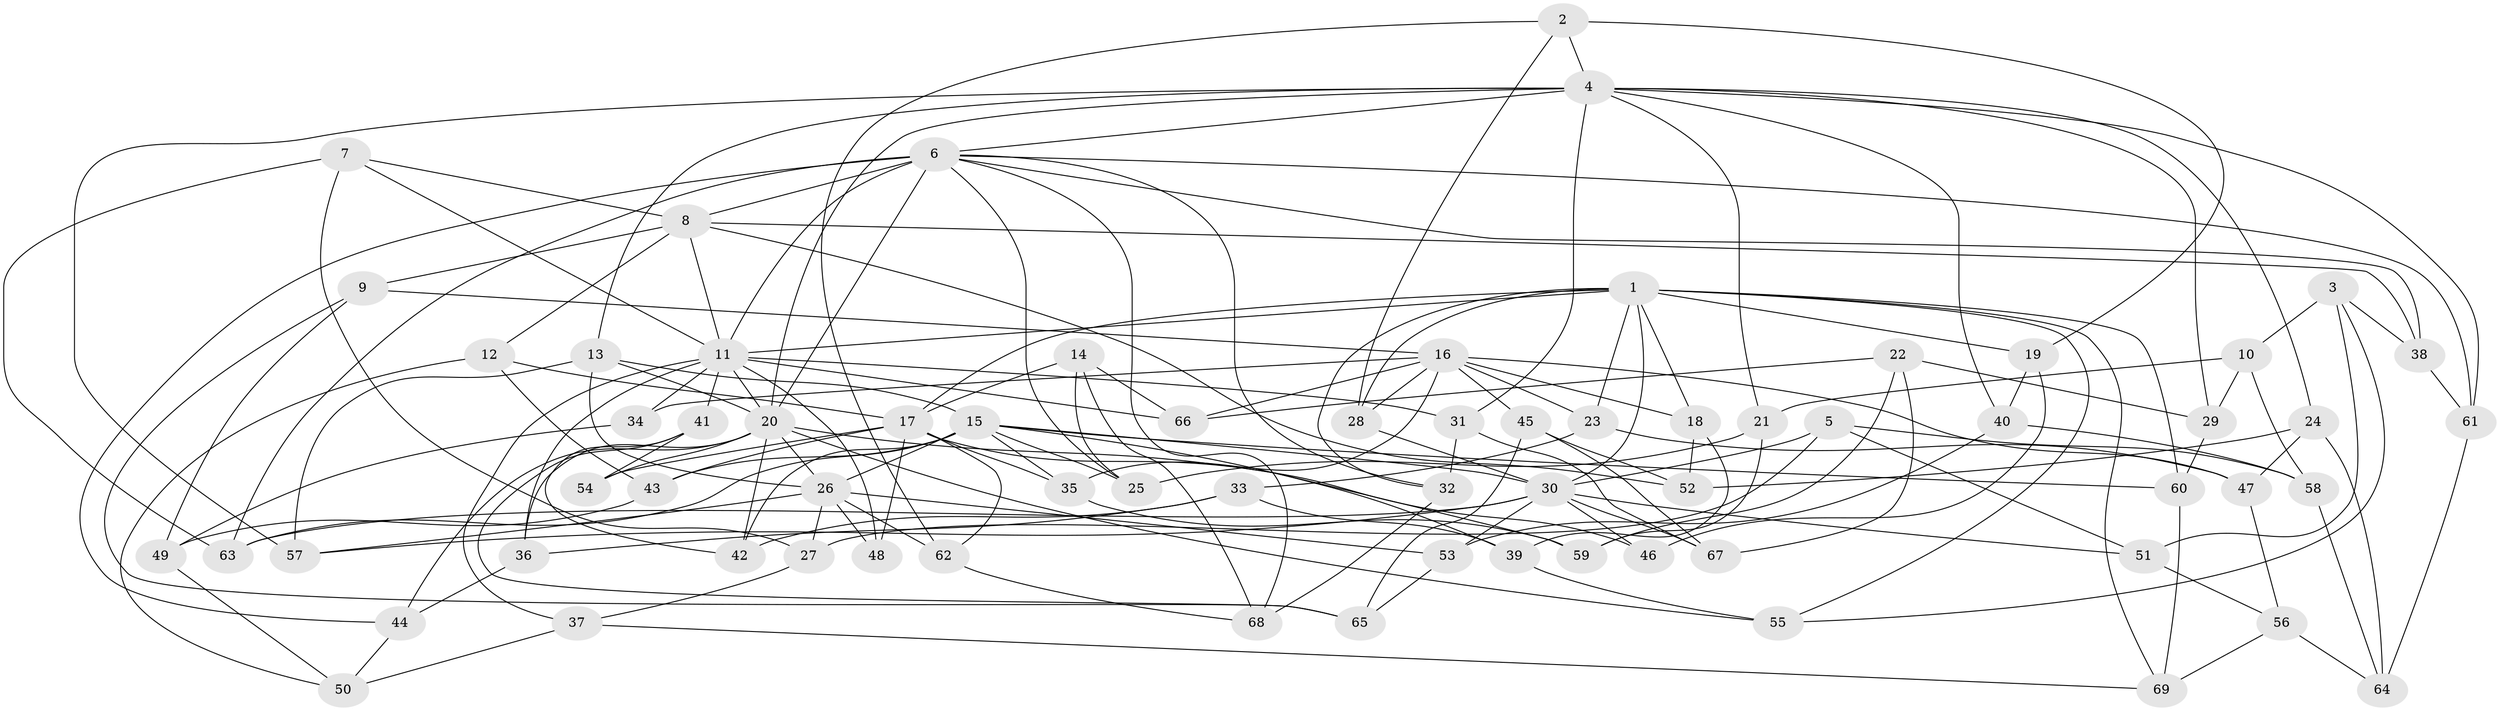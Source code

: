 // original degree distribution, {4: 1.0}
// Generated by graph-tools (version 1.1) at 2025/53/03/04/25 22:53:55]
// undirected, 69 vertices, 169 edges
graph export_dot {
  node [color=gray90,style=filled];
  1;
  2;
  3;
  4;
  5;
  6;
  7;
  8;
  9;
  10;
  11;
  12;
  13;
  14;
  15;
  16;
  17;
  18;
  19;
  20;
  21;
  22;
  23;
  24;
  25;
  26;
  27;
  28;
  29;
  30;
  31;
  32;
  33;
  34;
  35;
  36;
  37;
  38;
  39;
  40;
  41;
  42;
  43;
  44;
  45;
  46;
  47;
  48;
  49;
  50;
  51;
  52;
  53;
  54;
  55;
  56;
  57;
  58;
  59;
  60;
  61;
  62;
  63;
  64;
  65;
  66;
  67;
  68;
  69;
  1 -- 11 [weight=1.0];
  1 -- 17 [weight=2.0];
  1 -- 18 [weight=1.0];
  1 -- 19 [weight=1.0];
  1 -- 23 [weight=1.0];
  1 -- 28 [weight=1.0];
  1 -- 30 [weight=1.0];
  1 -- 32 [weight=1.0];
  1 -- 55 [weight=1.0];
  1 -- 60 [weight=1.0];
  1 -- 69 [weight=1.0];
  2 -- 4 [weight=1.0];
  2 -- 19 [weight=1.0];
  2 -- 28 [weight=1.0];
  2 -- 62 [weight=1.0];
  3 -- 10 [weight=1.0];
  3 -- 38 [weight=1.0];
  3 -- 51 [weight=1.0];
  3 -- 55 [weight=1.0];
  4 -- 6 [weight=1.0];
  4 -- 13 [weight=2.0];
  4 -- 20 [weight=1.0];
  4 -- 21 [weight=1.0];
  4 -- 24 [weight=1.0];
  4 -- 29 [weight=1.0];
  4 -- 31 [weight=1.0];
  4 -- 40 [weight=1.0];
  4 -- 57 [weight=1.0];
  4 -- 61 [weight=1.0];
  5 -- 27 [weight=1.0];
  5 -- 30 [weight=1.0];
  5 -- 51 [weight=1.0];
  5 -- 58 [weight=1.0];
  6 -- 8 [weight=2.0];
  6 -- 11 [weight=1.0];
  6 -- 20 [weight=1.0];
  6 -- 25 [weight=1.0];
  6 -- 32 [weight=1.0];
  6 -- 38 [weight=1.0];
  6 -- 44 [weight=1.0];
  6 -- 61 [weight=1.0];
  6 -- 63 [weight=1.0];
  6 -- 68 [weight=1.0];
  7 -- 8 [weight=1.0];
  7 -- 11 [weight=1.0];
  7 -- 27 [weight=1.0];
  7 -- 63 [weight=1.0];
  8 -- 9 [weight=1.0];
  8 -- 11 [weight=1.0];
  8 -- 12 [weight=1.0];
  8 -- 38 [weight=1.0];
  8 -- 52 [weight=1.0];
  9 -- 16 [weight=1.0];
  9 -- 49 [weight=1.0];
  9 -- 65 [weight=1.0];
  10 -- 21 [weight=1.0];
  10 -- 29 [weight=1.0];
  10 -- 58 [weight=1.0];
  11 -- 20 [weight=1.0];
  11 -- 31 [weight=1.0];
  11 -- 34 [weight=1.0];
  11 -- 36 [weight=1.0];
  11 -- 37 [weight=1.0];
  11 -- 41 [weight=1.0];
  11 -- 48 [weight=1.0];
  11 -- 66 [weight=1.0];
  12 -- 17 [weight=1.0];
  12 -- 43 [weight=1.0];
  12 -- 50 [weight=1.0];
  13 -- 15 [weight=1.0];
  13 -- 20 [weight=1.0];
  13 -- 26 [weight=1.0];
  13 -- 57 [weight=1.0];
  14 -- 17 [weight=1.0];
  14 -- 25 [weight=1.0];
  14 -- 66 [weight=1.0];
  14 -- 68 [weight=1.0];
  15 -- 25 [weight=1.0];
  15 -- 26 [weight=1.0];
  15 -- 30 [weight=1.0];
  15 -- 35 [weight=1.0];
  15 -- 39 [weight=1.0];
  15 -- 42 [weight=1.0];
  15 -- 43 [weight=1.0];
  15 -- 60 [weight=1.0];
  15 -- 63 [weight=1.0];
  16 -- 18 [weight=1.0];
  16 -- 23 [weight=1.0];
  16 -- 28 [weight=1.0];
  16 -- 34 [weight=2.0];
  16 -- 35 [weight=1.0];
  16 -- 45 [weight=1.0];
  16 -- 47 [weight=1.0];
  16 -- 66 [weight=1.0];
  17 -- 35 [weight=1.0];
  17 -- 43 [weight=1.0];
  17 -- 48 [weight=2.0];
  17 -- 54 [weight=2.0];
  17 -- 59 [weight=1.0];
  17 -- 62 [weight=1.0];
  18 -- 39 [weight=1.0];
  18 -- 52 [weight=1.0];
  19 -- 40 [weight=1.0];
  19 -- 46 [weight=1.0];
  20 -- 26 [weight=2.0];
  20 -- 36 [weight=1.0];
  20 -- 42 [weight=1.0];
  20 -- 44 [weight=1.0];
  20 -- 46 [weight=1.0];
  20 -- 54 [weight=1.0];
  20 -- 55 [weight=1.0];
  21 -- 25 [weight=1.0];
  21 -- 59 [weight=1.0];
  22 -- 29 [weight=1.0];
  22 -- 59 [weight=1.0];
  22 -- 66 [weight=1.0];
  22 -- 67 [weight=1.0];
  23 -- 33 [weight=1.0];
  23 -- 47 [weight=1.0];
  24 -- 47 [weight=1.0];
  24 -- 52 [weight=1.0];
  24 -- 64 [weight=1.0];
  26 -- 27 [weight=1.0];
  26 -- 48 [weight=1.0];
  26 -- 53 [weight=1.0];
  26 -- 57 [weight=2.0];
  26 -- 62 [weight=1.0];
  27 -- 37 [weight=1.0];
  28 -- 30 [weight=1.0];
  29 -- 60 [weight=1.0];
  30 -- 46 [weight=2.0];
  30 -- 51 [weight=1.0];
  30 -- 53 [weight=1.0];
  30 -- 57 [weight=2.0];
  30 -- 63 [weight=1.0];
  30 -- 67 [weight=1.0];
  31 -- 32 [weight=1.0];
  31 -- 67 [weight=1.0];
  32 -- 68 [weight=1.0];
  33 -- 36 [weight=1.0];
  33 -- 39 [weight=1.0];
  33 -- 42 [weight=1.0];
  34 -- 49 [weight=1.0];
  35 -- 59 [weight=1.0];
  36 -- 44 [weight=1.0];
  37 -- 50 [weight=1.0];
  37 -- 69 [weight=1.0];
  38 -- 61 [weight=1.0];
  39 -- 55 [weight=1.0];
  40 -- 53 [weight=1.0];
  40 -- 58 [weight=1.0];
  41 -- 42 [weight=1.0];
  41 -- 54 [weight=1.0];
  41 -- 65 [weight=1.0];
  43 -- 49 [weight=1.0];
  44 -- 50 [weight=1.0];
  45 -- 52 [weight=1.0];
  45 -- 65 [weight=1.0];
  45 -- 67 [weight=1.0];
  47 -- 56 [weight=1.0];
  49 -- 50 [weight=1.0];
  51 -- 56 [weight=1.0];
  53 -- 65 [weight=1.0];
  56 -- 64 [weight=1.0];
  56 -- 69 [weight=1.0];
  58 -- 64 [weight=1.0];
  60 -- 69 [weight=1.0];
  61 -- 64 [weight=1.0];
  62 -- 68 [weight=1.0];
}
